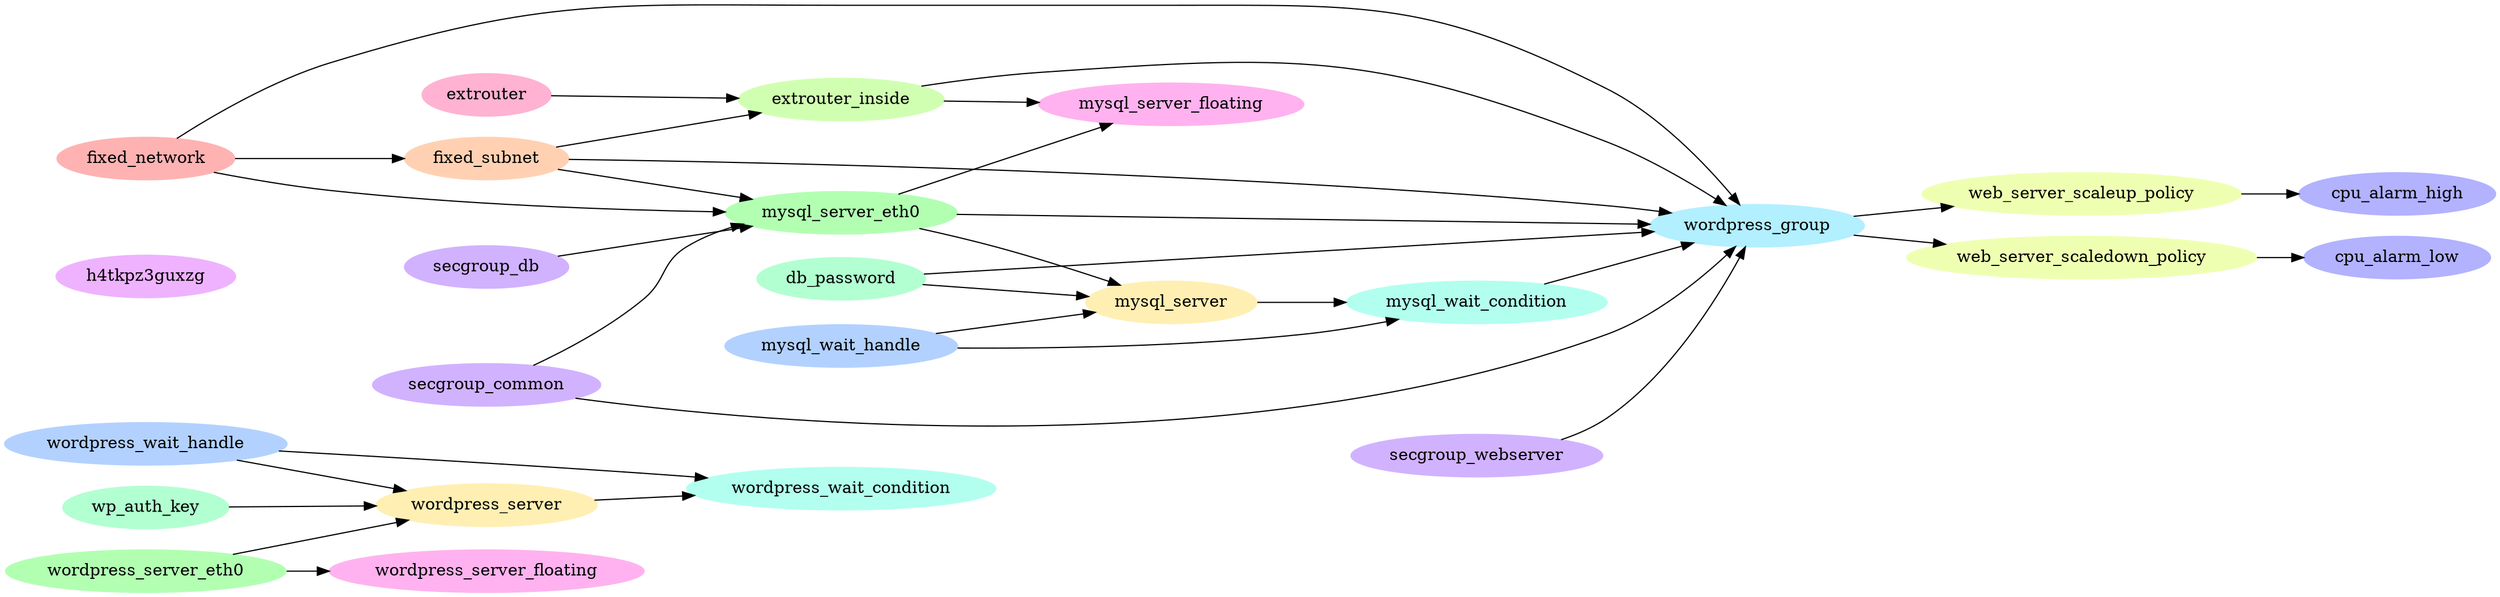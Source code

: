 digraph heat_stack_test0 {
rankdir=LR
"72acf222-df25-42ca-beca-6897b508829e:wordpress_server" [label="wordpress_server", style=filled, color="#FFEFB2"]
"72acf222-df25-42ca-beca-6897b508829e:wordpress_server_eth0" [label="wordpress_server_eth0", style=filled, color="#B2FFB2"]
"72acf222-df25-42ca-beca-6897b508829e:wordpress_server_floating" [label="wordpress_server_floating", style=filled, color="#FFB2EF"]
"72acf222-df25-42ca-beca-6897b508829e:wordpress_wait_condition" [label="wordpress_wait_condition", style=filled, color="#B2FFEF"]
"72acf222-df25-42ca-beca-6897b508829e:wordpress_wait_handle" [label="wordpress_wait_handle", style=filled, color="#B2D1FF"]
"72acf222-df25-42ca-beca-6897b508829e:wp_auth_key" [label="wp_auth_key", style=filled, color="#B2FFD1"]
"ac165393-1716-4816-b805-88a20fbbc08e:h4tkpz3guxzg" [label="h4tkpz3guxzg", style=filled, color="#EFB2FF"]
"e8568b05-f1ab-43f5-bf0b-6e0ef0c92ab6:cpu_alarm_high" [label="cpu_alarm_high", style=filled, color="#B2B2FF"]
"e8568b05-f1ab-43f5-bf0b-6e0ef0c92ab6:cpu_alarm_low" [label="cpu_alarm_low", style=filled, color="#B2B2FF"]
"e8568b05-f1ab-43f5-bf0b-6e0ef0c92ab6:db_password" [label="db_password", style=filled, color="#B2FFD1"]
"e8568b05-f1ab-43f5-bf0b-6e0ef0c92ab6:extrouter" [label="extrouter", style=filled, color="#FFB2D1"]
"e8568b05-f1ab-43f5-bf0b-6e0ef0c92ab6:extrouter_inside" [label="extrouter_inside", style=filled, color="#D1FFB2"]
"e8568b05-f1ab-43f5-bf0b-6e0ef0c92ab6:fixed_network" [label="fixed_network", style=filled, color="#FFB2B2"]
"e8568b05-f1ab-43f5-bf0b-6e0ef0c92ab6:fixed_subnet" [label="fixed_subnet", style=filled, color="#FFD1B2"]
"e8568b05-f1ab-43f5-bf0b-6e0ef0c92ab6:mysql_server" [label="mysql_server", style=filled, color="#FFEFB2"]
"e8568b05-f1ab-43f5-bf0b-6e0ef0c92ab6:mysql_server_eth0" [label="mysql_server_eth0", style=filled, color="#B2FFB2"]
"e8568b05-f1ab-43f5-bf0b-6e0ef0c92ab6:mysql_server_floating" [label="mysql_server_floating", style=filled, color="#FFB2EF"]
"e8568b05-f1ab-43f5-bf0b-6e0ef0c92ab6:mysql_wait_condition" [label="mysql_wait_condition", style=filled, color="#B2FFEF"]
"e8568b05-f1ab-43f5-bf0b-6e0ef0c92ab6:mysql_wait_handle" [label="mysql_wait_handle", style=filled, color="#B2D1FF"]
"e8568b05-f1ab-43f5-bf0b-6e0ef0c92ab6:secgroup_common" [label="secgroup_common", style=filled, color="#D1B2FF"]
"e8568b05-f1ab-43f5-bf0b-6e0ef0c92ab6:secgroup_db" [label="secgroup_db", style=filled, color="#D1B2FF"]
"e8568b05-f1ab-43f5-bf0b-6e0ef0c92ab6:secgroup_webserver" [label="secgroup_webserver", style=filled, color="#D1B2FF"]
"e8568b05-f1ab-43f5-bf0b-6e0ef0c92ab6:web_server_scaledown_policy" [label="web_server_scaledown_policy", style=filled, color="#EFFFB2"]
"e8568b05-f1ab-43f5-bf0b-6e0ef0c92ab6:web_server_scaleup_policy" [label="web_server_scaleup_policy", style=filled, color="#EFFFB2"]
"e8568b05-f1ab-43f5-bf0b-6e0ef0c92ab6:wordpress_group" [label="wordpress_group", style=filled, color="#B2EFFF"]
"e8568b05-f1ab-43f5-bf0b-6e0ef0c92ab6:extrouter_inside" -> "e8568b05-f1ab-43f5-bf0b-6e0ef0c92ab6:wordpress_group"
"e8568b05-f1ab-43f5-bf0b-6e0ef0c92ab6:extrouter_inside" -> "e8568b05-f1ab-43f5-bf0b-6e0ef0c92ab6:mysql_server_floating"
"e8568b05-f1ab-43f5-bf0b-6e0ef0c92ab6:wordpress_group" -> "e8568b05-f1ab-43f5-bf0b-6e0ef0c92ab6:web_server_scaleup_policy"
"e8568b05-f1ab-43f5-bf0b-6e0ef0c92ab6:wordpress_group" -> "e8568b05-f1ab-43f5-bf0b-6e0ef0c92ab6:web_server_scaledown_policy"
"72acf222-df25-42ca-beca-6897b508829e:wordpress_server" -> "72acf222-df25-42ca-beca-6897b508829e:wordpress_wait_condition"
"72acf222-df25-42ca-beca-6897b508829e:wordpress_server_eth0" -> "72acf222-df25-42ca-beca-6897b508829e:wordpress_server_floating"
"72acf222-df25-42ca-beca-6897b508829e:wordpress_server_eth0" -> "72acf222-df25-42ca-beca-6897b508829e:wordpress_server"
"72acf222-df25-42ca-beca-6897b508829e:wp_auth_key" -> "72acf222-df25-42ca-beca-6897b508829e:wordpress_server"
"72acf222-df25-42ca-beca-6897b508829e:wordpress_wait_handle" -> "72acf222-df25-42ca-beca-6897b508829e:wordpress_wait_condition"
"72acf222-df25-42ca-beca-6897b508829e:wordpress_wait_handle" -> "72acf222-df25-42ca-beca-6897b508829e:wordpress_server"
"e8568b05-f1ab-43f5-bf0b-6e0ef0c92ab6:db_password" -> "e8568b05-f1ab-43f5-bf0b-6e0ef0c92ab6:wordpress_group"
"e8568b05-f1ab-43f5-bf0b-6e0ef0c92ab6:db_password" -> "e8568b05-f1ab-43f5-bf0b-6e0ef0c92ab6:mysql_server"
"e8568b05-f1ab-43f5-bf0b-6e0ef0c92ab6:extrouter" -> "e8568b05-f1ab-43f5-bf0b-6e0ef0c92ab6:extrouter_inside"
"e8568b05-f1ab-43f5-bf0b-6e0ef0c92ab6:secgroup_webserver" -> "e8568b05-f1ab-43f5-bf0b-6e0ef0c92ab6:wordpress_group"
"e8568b05-f1ab-43f5-bf0b-6e0ef0c92ab6:mysql_wait_handle" -> "e8568b05-f1ab-43f5-bf0b-6e0ef0c92ab6:mysql_server"
"e8568b05-f1ab-43f5-bf0b-6e0ef0c92ab6:mysql_wait_handle" -> "e8568b05-f1ab-43f5-bf0b-6e0ef0c92ab6:mysql_wait_condition"
"e8568b05-f1ab-43f5-bf0b-6e0ef0c92ab6:secgroup_db" -> "e8568b05-f1ab-43f5-bf0b-6e0ef0c92ab6:mysql_server_eth0"
"e8568b05-f1ab-43f5-bf0b-6e0ef0c92ab6:fixed_network" -> "e8568b05-f1ab-43f5-bf0b-6e0ef0c92ab6:mysql_server_eth0"
"e8568b05-f1ab-43f5-bf0b-6e0ef0c92ab6:fixed_network" -> "e8568b05-f1ab-43f5-bf0b-6e0ef0c92ab6:wordpress_group"
"e8568b05-f1ab-43f5-bf0b-6e0ef0c92ab6:fixed_network" -> "e8568b05-f1ab-43f5-bf0b-6e0ef0c92ab6:fixed_subnet"
"e8568b05-f1ab-43f5-bf0b-6e0ef0c92ab6:web_server_scaleup_policy" -> "e8568b05-f1ab-43f5-bf0b-6e0ef0c92ab6:cpu_alarm_high"
"e8568b05-f1ab-43f5-bf0b-6e0ef0c92ab6:mysql_server" -> "e8568b05-f1ab-43f5-bf0b-6e0ef0c92ab6:mysql_wait_condition"
"e8568b05-f1ab-43f5-bf0b-6e0ef0c92ab6:mysql_wait_condition" -> "e8568b05-f1ab-43f5-bf0b-6e0ef0c92ab6:wordpress_group"
"e8568b05-f1ab-43f5-bf0b-6e0ef0c92ab6:secgroup_common" -> "e8568b05-f1ab-43f5-bf0b-6e0ef0c92ab6:mysql_server_eth0"
"e8568b05-f1ab-43f5-bf0b-6e0ef0c92ab6:secgroup_common" -> "e8568b05-f1ab-43f5-bf0b-6e0ef0c92ab6:wordpress_group"
"e8568b05-f1ab-43f5-bf0b-6e0ef0c92ab6:mysql_server_eth0" -> "e8568b05-f1ab-43f5-bf0b-6e0ef0c92ab6:mysql_server"
"e8568b05-f1ab-43f5-bf0b-6e0ef0c92ab6:mysql_server_eth0" -> "e8568b05-f1ab-43f5-bf0b-6e0ef0c92ab6:wordpress_group"
"e8568b05-f1ab-43f5-bf0b-6e0ef0c92ab6:mysql_server_eth0" -> "e8568b05-f1ab-43f5-bf0b-6e0ef0c92ab6:mysql_server_floating"
"e8568b05-f1ab-43f5-bf0b-6e0ef0c92ab6:fixed_subnet" -> "e8568b05-f1ab-43f5-bf0b-6e0ef0c92ab6:extrouter_inside"
"e8568b05-f1ab-43f5-bf0b-6e0ef0c92ab6:fixed_subnet" -> "e8568b05-f1ab-43f5-bf0b-6e0ef0c92ab6:wordpress_group"
"e8568b05-f1ab-43f5-bf0b-6e0ef0c92ab6:fixed_subnet" -> "e8568b05-f1ab-43f5-bf0b-6e0ef0c92ab6:mysql_server_eth0"
"e8568b05-f1ab-43f5-bf0b-6e0ef0c92ab6:web_server_scaledown_policy" -> "e8568b05-f1ab-43f5-bf0b-6e0ef0c92ab6:cpu_alarm_low"
}
